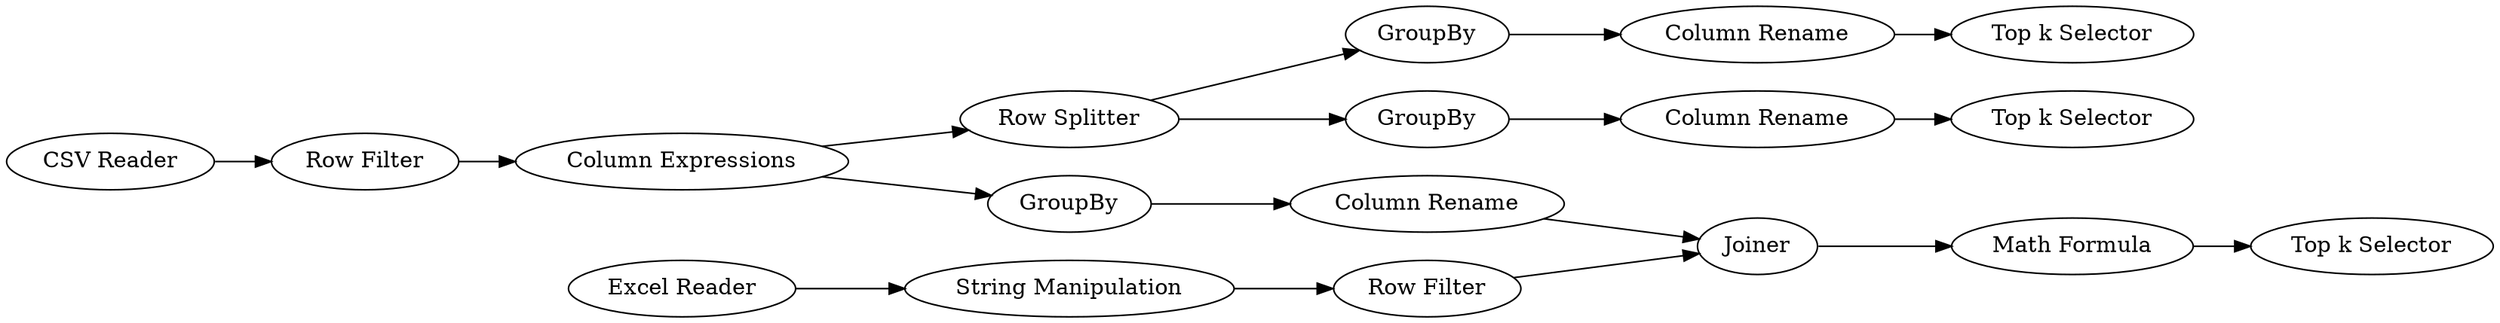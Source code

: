 digraph {
	1 [label="CSV Reader"]
	2 [label="Excel Reader"]
	3 [label="String Manipulation"]
	4 [label=Joiner]
	5 [label="Row Filter"]
	6 [label="Row Splitter"]
	7 [label=GroupBy]
	8 [label=GroupBy]
	9 [label="Column Expressions"]
	11 [label="Top k Selector"]
	12 [label="Column Rename"]
	13 [label=GroupBy]
	14 [label="Column Rename"]
	15 [label="Top k Selector"]
	16 [label="Column Rename"]
	17 [label="Row Filter"]
	18 [label="Math Formula"]
	19 [label="Top k Selector"]
	1 -> 5
	2 -> 3
	3 -> 17
	4 -> 18
	5 -> 9
	6 -> 13
	6 -> 8
	7 -> 16
	8 -> 12
	9 -> 6
	9 -> 7
	12 -> 11
	13 -> 14
	14 -> 15
	16 -> 4
	17 -> 4
	18 -> 19
	rankdir=LR
}
